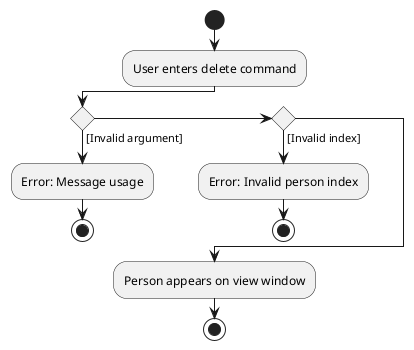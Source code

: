 @startuml
start
:User enters delete command;
if () then ([Invalid argument])
    :Error: Message usage;
    stop
elseif () then ([Invalid index])
    :Error: Invalid person index;
    stop
else ()
endif
:Person appears on view window;
stop
@enduml
